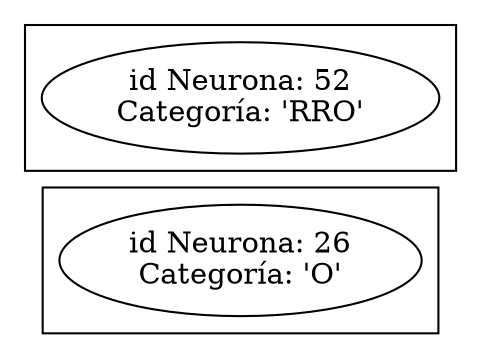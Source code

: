 graph net_neuron{
rankdir=LR;
subgraph cluster_0{ }
subgraph cluster_1{ }
subgraph cluster_2{ }
subgraph cluster_3{ }
subgraph cluster_4{ }
subgraph cluster_5{ }
subgraph cluster_6{ }
subgraph cluster_7{ }
subgraph cluster_8{ }
subgraph cluster_9{ }
subgraph cluster_10{ }
subgraph cluster_11{ }
subgraph cluster_12{ }
subgraph cluster_13{ }
subgraph cluster_14{ }
subgraph cluster_15{ }
subgraph cluster_16{ }
subgraph cluster_17{ }
subgraph cluster_18{ }
subgraph cluster_19{ }
subgraph cluster_20{ }
subgraph cluster_21{ }
subgraph cluster_22{ }
subgraph cluster_23{ }
subgraph cluster_24{ }
subgraph cluster_25{ }
subgraph cluster_26{ "item26" [label=  "id Neurona: 26\nCategor&iacute;a: 'O'"];
}
subgraph cluster_27{ }
subgraph cluster_28{ }
subgraph cluster_29{ }
subgraph cluster_30{ }
subgraph cluster_31{ }
subgraph cluster_32{ }
subgraph cluster_33{ }
subgraph cluster_34{ }
subgraph cluster_35{ }
subgraph cluster_36{ }
subgraph cluster_37{ }
subgraph cluster_38{ }
subgraph cluster_39{ }
subgraph cluster_40{ }
subgraph cluster_41{ }
subgraph cluster_42{ }
subgraph cluster_43{ }
subgraph cluster_44{ }
subgraph cluster_45{ }
subgraph cluster_46{ }
subgraph cluster_47{ }
subgraph cluster_48{ }
subgraph cluster_49{ }
subgraph cluster_50{ }
subgraph cluster_51{ }
subgraph cluster_52{ "item52" [label=  "id Neurona: 52\nCategor&iacute;a: 'RRO'"];
}
subgraph cluster_53{ }
subgraph cluster_54{ }
subgraph cluster_55{ }
subgraph cluster_56{ }
subgraph cluster_57{ }
subgraph cluster_58{ }
subgraph cluster_59{ }
subgraph cluster_60{ }
subgraph cluster_61{ }
subgraph cluster_62{ }
subgraph cluster_63{ }
subgraph cluster_64{ }
subgraph cluster_65{ }
subgraph cluster_66{ }
subgraph cluster_67{ }
subgraph cluster_68{ }
subgraph cluster_69{ }
subgraph cluster_70{ }
subgraph cluster_71{ }
subgraph cluster_72{ }
subgraph cluster_73{ }
subgraph cluster_74{ }
subgraph cluster_75{ }
subgraph cluster_76{ }
subgraph cluster_77{ }
subgraph cluster_78{ }
subgraph cluster_79{ }
subgraph cluster_80{ }
subgraph cluster_81{ }
subgraph cluster_82{ }
subgraph cluster_83{ }
subgraph cluster_84{ }
subgraph cluster_85{ }
subgraph cluster_86{ }
subgraph cluster_87{ }
subgraph cluster_88{ }
subgraph cluster_89{ }
subgraph cluster_90{ }
subgraph cluster_91{ }
subgraph cluster_92{ }
subgraph cluster_93{ }
subgraph cluster_94{ }
subgraph cluster_95{ }
subgraph cluster_96{ }
subgraph cluster_97{ }
subgraph cluster_98{ }
subgraph cluster_99{ }
subgraph cluster_100{ }
subgraph cluster_101{ }
subgraph cluster_102{ }
subgraph cluster_103{ }
subgraph cluster_104{ }

}
